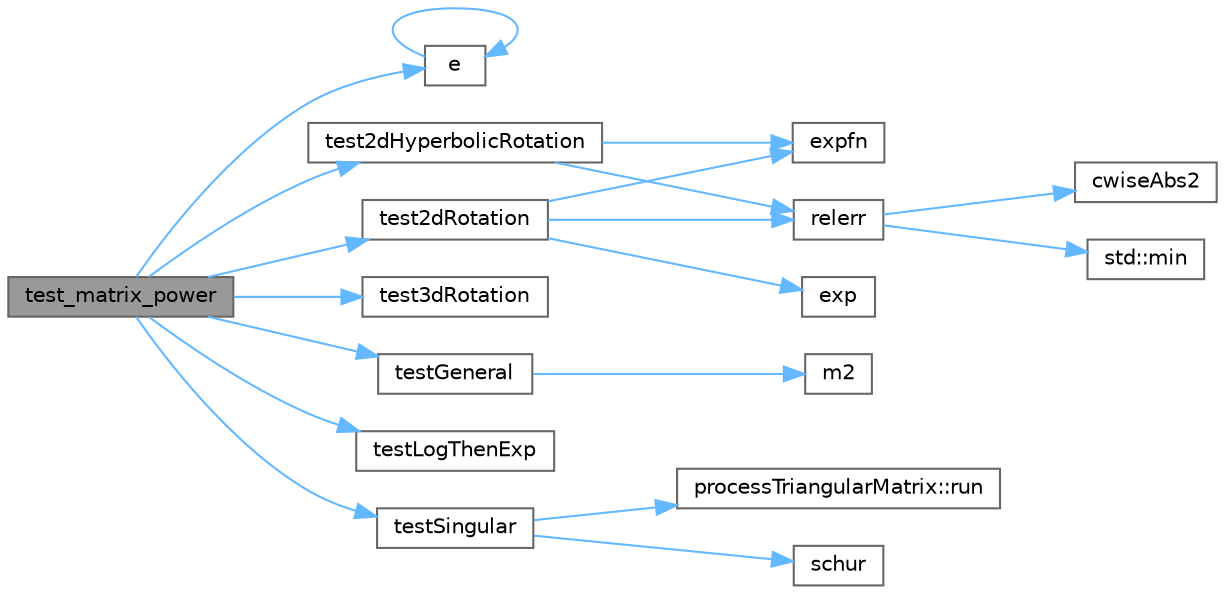 digraph "test_matrix_power"
{
 // LATEX_PDF_SIZE
  bgcolor="transparent";
  edge [fontname=Helvetica,fontsize=10,labelfontname=Helvetica,labelfontsize=10];
  node [fontname=Helvetica,fontsize=10,shape=box,height=0.2,width=0.4];
  rankdir="LR";
  Node1 [id="Node000001",label="test_matrix_power",height=0.2,width=0.4,color="gray40", fillcolor="grey60", style="filled", fontcolor="black",tooltip=" "];
  Node1 -> Node2 [id="edge19_Node000001_Node000002",color="steelblue1",style="solid",tooltip=" "];
  Node2 [id="Node000002",label="e",height=0.2,width=0.4,color="grey40", fillcolor="white", style="filled",URL="$_cwise__array__power__array_8cpp.html#a9cb86ff854760bf91a154f2724a9101d",tooltip=" "];
  Node2 -> Node2 [id="edge20_Node000002_Node000002",color="steelblue1",style="solid",tooltip=" "];
  Node1 -> Node3 [id="edge21_Node000001_Node000003",color="steelblue1",style="solid",tooltip=" "];
  Node3 [id="Node000003",label="test2dHyperbolicRotation",height=0.2,width=0.4,color="grey40", fillcolor="white", style="filled",URL="$matrix__exponential_8cpp.html#a51d8fa1cad10d19a8af5b22b0535b6f9",tooltip=" "];
  Node3 -> Node4 [id="edge22_Node000003_Node000004",color="steelblue1",style="solid",tooltip=" "];
  Node4 [id="Node000004",label="expfn",height=0.2,width=0.4,color="grey40", fillcolor="white", style="filled",URL="$_matrix_function_8cpp.html#a98596761dff1b552afc1be7a4e5ba3e5",tooltip=" "];
  Node3 -> Node5 [id="edge23_Node000003_Node000005",color="steelblue1",style="solid",tooltip=" "];
  Node5 [id="Node000005",label="relerr",height=0.2,width=0.4,color="grey40", fillcolor="white", style="filled",URL="$matrix__functions_8h.html#af00b1950169db55b14a3a4abd7b9ee7b",tooltip=" "];
  Node5 -> Node6 [id="edge24_Node000005_Node000006",color="steelblue1",style="solid",tooltip=" "];
  Node6 [id="Node000006",label="cwiseAbs2",height=0.2,width=0.4,color="grey40", fillcolor="white", style="filled",URL="$_matrix_cwise_unary_ops_8h.html#a426713f88e0c1c0d6626fbadced4e9d7",tooltip=" "];
  Node5 -> Node7 [id="edge25_Node000005_Node000007",color="steelblue1",style="solid",tooltip=" "];
  Node7 [id="Node000007",label="std::min",height=0.2,width=0.4,color="grey40", fillcolor="white", style="filled",URL="$namespacestd.html#ac7b9885417769949d76890454b6d072e",tooltip=" "];
  Node1 -> Node8 [id="edge26_Node000001_Node000008",color="steelblue1",style="solid",tooltip=" "];
  Node8 [id="Node000008",label="test2dRotation",height=0.2,width=0.4,color="grey40", fillcolor="white", style="filled",URL="$matrix__exponential_8cpp.html#aa6f0571f6c1d605879fd2b1fd0cc38ba",tooltip=" "];
  Node8 -> Node9 [id="edge27_Node000008_Node000009",color="steelblue1",style="solid",tooltip=" "];
  Node9 [id="Node000009",label="exp",height=0.2,width=0.4,color="grey40", fillcolor="white", style="filled",URL="$_array_cwise_unary_ops_8h.html#a2500b5d4f377a445cb98d3f1facfa1cf",tooltip=" "];
  Node8 -> Node4 [id="edge28_Node000008_Node000004",color="steelblue1",style="solid",tooltip=" "];
  Node8 -> Node5 [id="edge29_Node000008_Node000005",color="steelblue1",style="solid",tooltip=" "];
  Node1 -> Node10 [id="edge30_Node000001_Node000010",color="steelblue1",style="solid",tooltip=" "];
  Node10 [id="Node000010",label="test3dRotation",height=0.2,width=0.4,color="grey40", fillcolor="white", style="filled",URL="$matrix__power_8cpp.html#a86312df6cc083c6ad4f5f390843aa8bc",tooltip=" "];
  Node1 -> Node11 [id="edge31_Node000001_Node000011",color="steelblue1",style="solid",tooltip=" "];
  Node11 [id="Node000011",label="testGeneral",height=0.2,width=0.4,color="grey40", fillcolor="white", style="filled",URL="$matrix__power_8cpp.html#ae6713c2e3c2123958f816e727c5e0b92",tooltip=" "];
  Node11 -> Node12 [id="edge32_Node000011_Node000012",color="steelblue1",style="solid",tooltip=" "];
  Node12 [id="Node000012",label="m2",height=0.2,width=0.4,color="grey40", fillcolor="white", style="filled",URL="$_tutorial___map__using_8cpp.html#ab3a01b595d22393ace0d30d5fa299f76",tooltip=" "];
  Node1 -> Node13 [id="edge33_Node000001_Node000013",color="steelblue1",style="solid",tooltip=" "];
  Node13 [id="Node000013",label="testLogThenExp",height=0.2,width=0.4,color="grey40", fillcolor="white", style="filled",URL="$matrix__power_8cpp.html#ad80977851cdf8b9c9c1b630cde232169",tooltip=" "];
  Node1 -> Node14 [id="edge34_Node000001_Node000014",color="steelblue1",style="solid",tooltip=" "];
  Node14 [id="Node000014",label="testSingular",height=0.2,width=0.4,color="grey40", fillcolor="white", style="filled",URL="$matrix__power_8cpp.html#a246b7c9700fd626e4b6395eca11b4814",tooltip=" "];
  Node14 -> Node15 [id="edge35_Node000014_Node000015",color="steelblue1",style="solid",tooltip=" "];
  Node15 [id="Node000015",label="processTriangularMatrix::run",height=0.2,width=0.4,color="grey40", fillcolor="white", style="filled",URL="$structprocess_triangular_matrix.html#a5e496e4d0bba2cf276e09465c51780cf",tooltip=" "];
  Node14 -> Node16 [id="edge36_Node000014_Node000016",color="steelblue1",style="solid",tooltip=" "];
  Node16 [id="Node000016",label="schur",height=0.2,width=0.4,color="grey40", fillcolor="white", style="filled",URL="$_complex_schur__compute_8cpp.html#aa38d59dd4c24ca4a7dd70994688acfc3",tooltip=" "];
}
